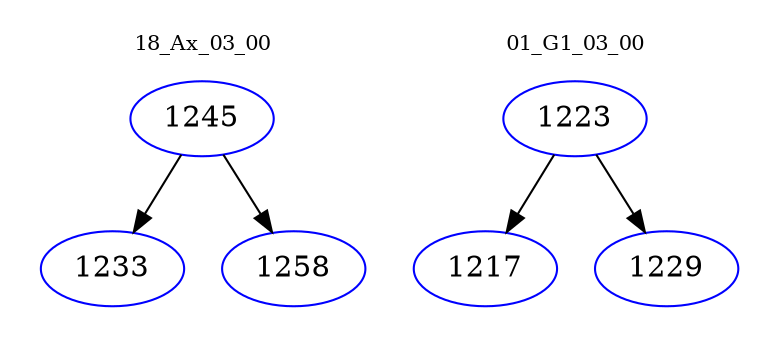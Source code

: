 digraph{
subgraph cluster_0 {
color = white
label = "18_Ax_03_00";
fontsize=10;
T0_1245 [label="1245", color="blue"]
T0_1245 -> T0_1233 [color="black"]
T0_1233 [label="1233", color="blue"]
T0_1245 -> T0_1258 [color="black"]
T0_1258 [label="1258", color="blue"]
}
subgraph cluster_1 {
color = white
label = "01_G1_03_00";
fontsize=10;
T1_1223 [label="1223", color="blue"]
T1_1223 -> T1_1217 [color="black"]
T1_1217 [label="1217", color="blue"]
T1_1223 -> T1_1229 [color="black"]
T1_1229 [label="1229", color="blue"]
}
}
